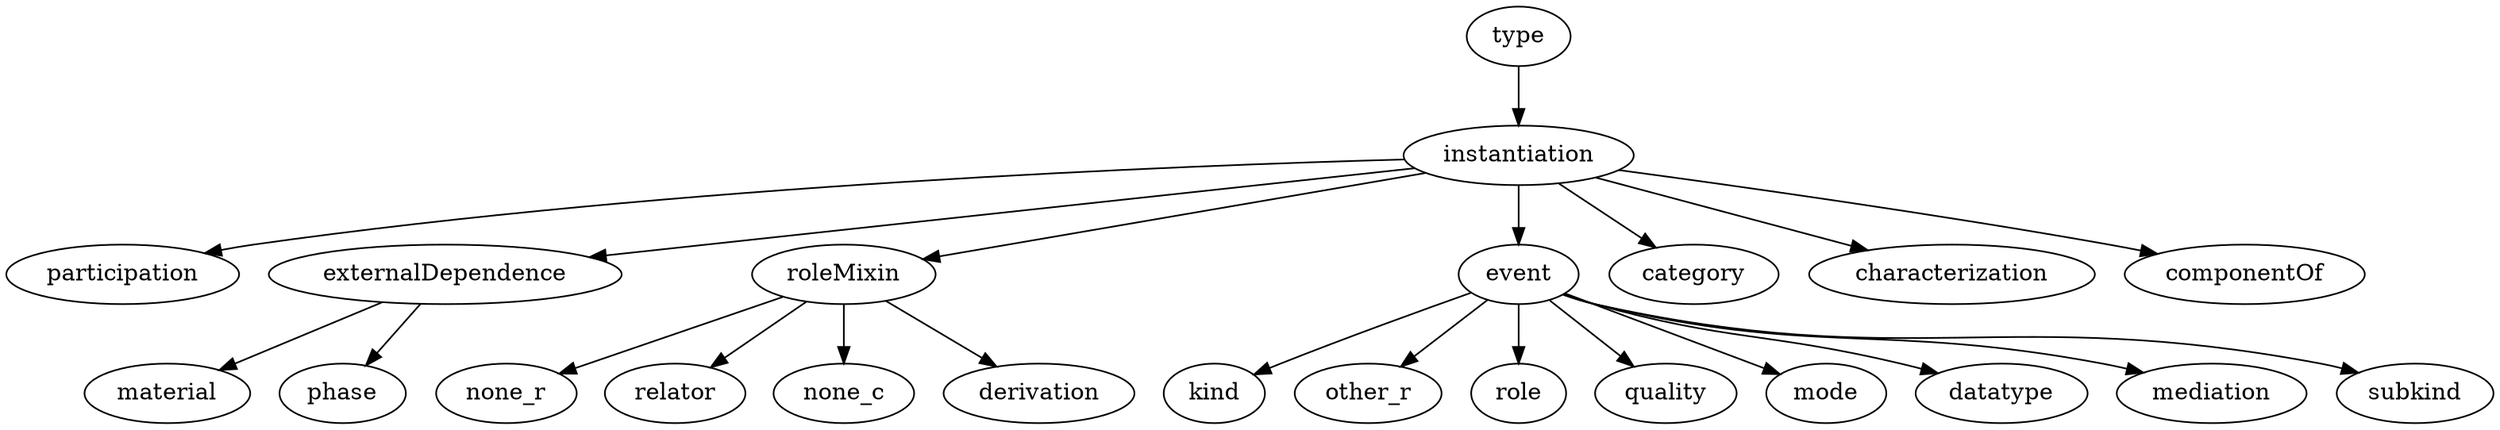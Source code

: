 strict digraph  {
type;
instantiation;
participation;
externalDependence;
roleMixin;
event;
category;
characterization;
componentOf;
kind;
other_r;
role;
quality;
mode;
datatype;
mediation;
subkind;
material;
phase;
none_r;
relator;
none_c;
derivation;
type -> instantiation;
instantiation -> participation;
instantiation -> externalDependence;
instantiation -> roleMixin;
instantiation -> event;
instantiation -> category;
instantiation -> characterization;
instantiation -> componentOf;
externalDependence -> material;
externalDependence -> phase;
roleMixin -> none_r;
roleMixin -> relator;
roleMixin -> none_c;
roleMixin -> derivation;
event -> kind;
event -> other_r;
event -> role;
event -> quality;
event -> mode;
event -> datatype;
event -> mediation;
event -> subkind;
}
